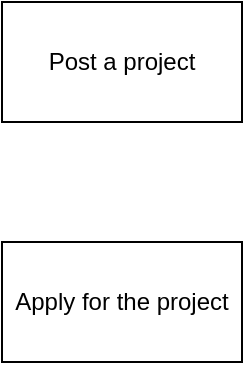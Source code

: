 <mxfile version="20.0.4" type="device"><diagram id="8BXAiyMr4DHi9cP_imRy" name="Page-1"><mxGraphModel dx="1038" dy="539" grid="1" gridSize="10" guides="1" tooltips="1" connect="1" arrows="1" fold="1" page="1" pageScale="1" pageWidth="827" pageHeight="1169" math="0" shadow="0"><root><mxCell id="0"/><mxCell id="1" parent="0"/><mxCell id="UqD9jaOxkVOfPMvkeUiS-1" value="Post a project" style="rounded=0;whiteSpace=wrap;html=1;" vertex="1" parent="1"><mxGeometry x="320" y="40" width="120" height="60" as="geometry"/></mxCell><mxCell id="UqD9jaOxkVOfPMvkeUiS-2" value="Apply for the project" style="rounded=0;whiteSpace=wrap;html=1;" vertex="1" parent="1"><mxGeometry x="320" y="160" width="120" height="60" as="geometry"/></mxCell></root></mxGraphModel></diagram></mxfile>